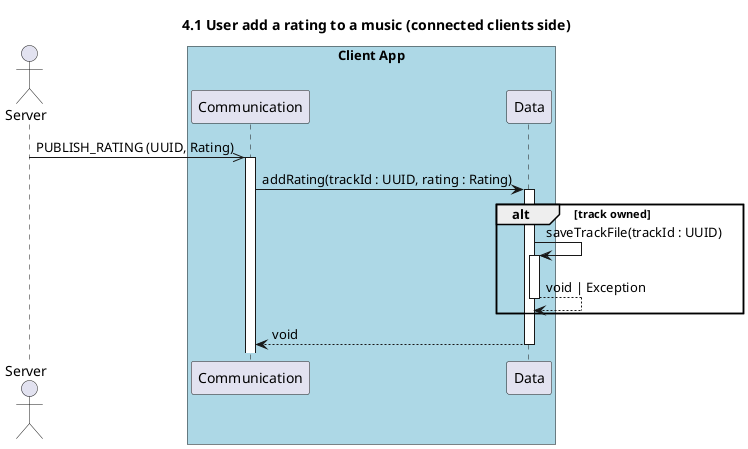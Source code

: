 @startuml 4.1 User add a rating to a music (connected clients side)
title 4.1 User add a rating to a music (connected clients side)

actor Server as server

box "Client App" #LightBlue
    participant Communication as com
    participant Data as data
end box

server ->> com : PUBLISH_RATING (UUID, Rating)

activate com
com -> data++ : addRating(trackId : UUID, rating : Rating)

alt track owned
    data->data++: saveTrackFile(trackId : UUID)
    return void | Exception
end

return void

@enduml